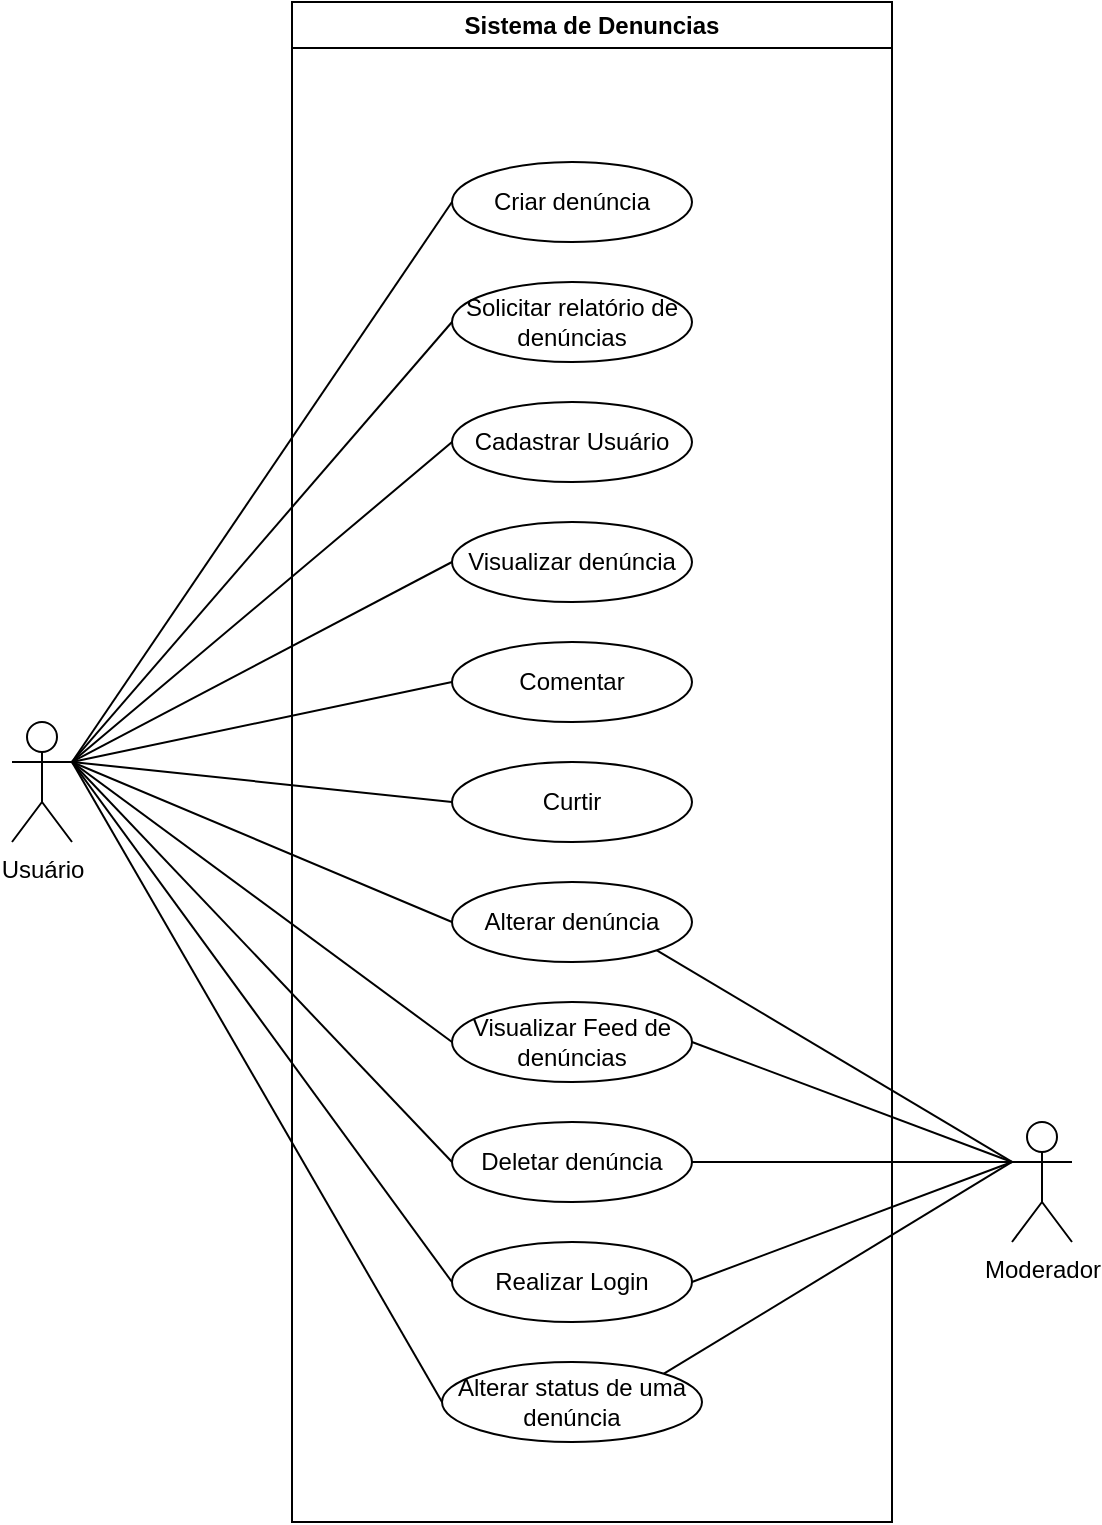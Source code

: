 <mxfile version="24.2.1" type="github">
  <diagram name="Página-1" id="gTYhepTF-UGLIyL8_KFd">
    <mxGraphModel dx="1290" dy="557" grid="1" gridSize="10" guides="1" tooltips="1" connect="1" arrows="1" fold="1" page="1" pageScale="1" pageWidth="1169" pageHeight="1654" math="0" shadow="0">
      <root>
        <mxCell id="0" />
        <mxCell id="1" parent="0" />
        <mxCell id="0iaCH0QJhydmnR3I2TVo-1" value="Moderador" style="shape=umlActor;verticalLabelPosition=bottom;verticalAlign=top;html=1;outlineConnect=0;" parent="1" vertex="1">
          <mxGeometry x="590" y="760" width="30" height="60" as="geometry" />
        </mxCell>
        <mxCell id="0iaCH0QJhydmnR3I2TVo-2" value="Usuário" style="shape=umlActor;verticalLabelPosition=bottom;verticalAlign=top;html=1;outlineConnect=0;" parent="1" vertex="1">
          <mxGeometry x="90" y="560" width="30" height="60" as="geometry" />
        </mxCell>
        <mxCell id="0iaCH0QJhydmnR3I2TVo-5" value="Criar denúncia" style="ellipse;whiteSpace=wrap;html=1;align=center;" parent="1" vertex="1">
          <mxGeometry x="310" y="280" width="120" height="40" as="geometry" />
        </mxCell>
        <mxCell id="0iaCH0QJhydmnR3I2TVo-6" value="Realizar Login" style="ellipse;whiteSpace=wrap;html=1;align=center;" parent="1" vertex="1">
          <mxGeometry x="310" y="820" width="120" height="40" as="geometry" />
        </mxCell>
        <mxCell id="0iaCH0QJhydmnR3I2TVo-7" value="Visualizar Feed de denúncias" style="ellipse;whiteSpace=wrap;html=1;align=center;" parent="1" vertex="1">
          <mxGeometry x="310" y="700" width="120" height="40" as="geometry" />
        </mxCell>
        <mxCell id="0iaCH0QJhydmnR3I2TVo-8" value="Deletar denúncia" style="ellipse;whiteSpace=wrap;html=1;align=center;" parent="1" vertex="1">
          <mxGeometry x="310" y="760" width="120" height="40" as="geometry" />
        </mxCell>
        <mxCell id="0iaCH0QJhydmnR3I2TVo-9" value="Cadastrar Usuário" style="ellipse;whiteSpace=wrap;html=1;align=center;" parent="1" vertex="1">
          <mxGeometry x="310" y="400" width="120" height="40" as="geometry" />
        </mxCell>
        <mxCell id="0iaCH0QJhydmnR3I2TVo-10" value="Alterar denúncia" style="ellipse;whiteSpace=wrap;html=1;align=center;" parent="1" vertex="1">
          <mxGeometry x="310" y="640" width="120" height="40" as="geometry" />
        </mxCell>
        <mxCell id="0iaCH0QJhydmnR3I2TVo-11" value="Visualizar denúncia" style="ellipse;whiteSpace=wrap;html=1;align=center;" parent="1" vertex="1">
          <mxGeometry x="310" y="460" width="120" height="40" as="geometry" />
        </mxCell>
        <mxCell id="0iaCH0QJhydmnR3I2TVo-12" value="Solicitar relatório de denúncias" style="ellipse;whiteSpace=wrap;html=1;align=center;" parent="1" vertex="1">
          <mxGeometry x="310" y="340" width="120" height="40" as="geometry" />
        </mxCell>
        <mxCell id="0iaCH0QJhydmnR3I2TVo-13" value="" style="endArrow=none;html=1;rounded=0;entryX=0;entryY=0.5;entryDx=0;entryDy=0;exitX=1;exitY=0.333;exitDx=0;exitDy=0;exitPerimeter=0;" parent="1" source="0iaCH0QJhydmnR3I2TVo-2" target="0iaCH0QJhydmnR3I2TVo-5" edge="1">
          <mxGeometry width="50" height="50" relative="1" as="geometry">
            <mxPoint x="170" y="410" as="sourcePoint" />
            <mxPoint x="240" y="390" as="targetPoint" />
          </mxGeometry>
        </mxCell>
        <mxCell id="0iaCH0QJhydmnR3I2TVo-14" value="" style="endArrow=none;html=1;rounded=0;entryX=0;entryY=0.5;entryDx=0;entryDy=0;exitX=1;exitY=0.333;exitDx=0;exitDy=0;exitPerimeter=0;" parent="1" source="0iaCH0QJhydmnR3I2TVo-2" target="0iaCH0QJhydmnR3I2TVo-6" edge="1">
          <mxGeometry width="50" height="50" relative="1" as="geometry">
            <mxPoint x="170" y="410" as="sourcePoint" />
            <mxPoint x="320" y="310" as="targetPoint" />
          </mxGeometry>
        </mxCell>
        <mxCell id="0iaCH0QJhydmnR3I2TVo-15" value="" style="endArrow=none;html=1;rounded=0;exitX=1;exitY=0.333;exitDx=0;exitDy=0;exitPerimeter=0;entryX=0;entryY=0.5;entryDx=0;entryDy=0;" parent="1" source="0iaCH0QJhydmnR3I2TVo-2" target="0iaCH0QJhydmnR3I2TVo-7" edge="1">
          <mxGeometry width="50" height="50" relative="1" as="geometry">
            <mxPoint x="170" y="410" as="sourcePoint" />
            <mxPoint x="320" y="370" as="targetPoint" />
          </mxGeometry>
        </mxCell>
        <mxCell id="0iaCH0QJhydmnR3I2TVo-16" value="" style="endArrow=none;html=1;rounded=0;entryX=0;entryY=0.5;entryDx=0;entryDy=0;exitX=1;exitY=0.333;exitDx=0;exitDy=0;exitPerimeter=0;" parent="1" source="0iaCH0QJhydmnR3I2TVo-2" target="0iaCH0QJhydmnR3I2TVo-9" edge="1">
          <mxGeometry width="50" height="50" relative="1" as="geometry">
            <mxPoint x="170" y="410" as="sourcePoint" />
            <mxPoint x="320" y="430" as="targetPoint" />
          </mxGeometry>
        </mxCell>
        <mxCell id="0iaCH0QJhydmnR3I2TVo-17" value="" style="endArrow=none;html=1;rounded=0;entryX=0;entryY=0.5;entryDx=0;entryDy=0;exitX=1;exitY=0.333;exitDx=0;exitDy=0;exitPerimeter=0;" parent="1" source="0iaCH0QJhydmnR3I2TVo-2" target="0iaCH0QJhydmnR3I2TVo-8" edge="1">
          <mxGeometry width="50" height="50" relative="1" as="geometry">
            <mxPoint x="170" y="410" as="sourcePoint" />
            <mxPoint x="320" y="490" as="targetPoint" />
          </mxGeometry>
        </mxCell>
        <mxCell id="0iaCH0QJhydmnR3I2TVo-18" value="" style="endArrow=none;html=1;rounded=0;entryX=0;entryY=0.5;entryDx=0;entryDy=0;exitX=1;exitY=0.333;exitDx=0;exitDy=0;exitPerimeter=0;" parent="1" source="0iaCH0QJhydmnR3I2TVo-2" target="0iaCH0QJhydmnR3I2TVo-10" edge="1">
          <mxGeometry width="50" height="50" relative="1" as="geometry">
            <mxPoint x="170" y="410" as="sourcePoint" />
            <mxPoint x="300" y="560" as="targetPoint" />
          </mxGeometry>
        </mxCell>
        <mxCell id="0iaCH0QJhydmnR3I2TVo-19" value="" style="endArrow=none;html=1;rounded=0;entryX=0;entryY=0.5;entryDx=0;entryDy=0;exitX=1;exitY=0.333;exitDx=0;exitDy=0;exitPerimeter=0;" parent="1" source="0iaCH0QJhydmnR3I2TVo-2" target="0iaCH0QJhydmnR3I2TVo-11" edge="1">
          <mxGeometry width="50" height="50" relative="1" as="geometry">
            <mxPoint x="170" y="410" as="sourcePoint" />
            <mxPoint x="300" y="625" as="targetPoint" />
          </mxGeometry>
        </mxCell>
        <mxCell id="0iaCH0QJhydmnR3I2TVo-20" value="" style="endArrow=none;html=1;rounded=0;entryX=0;entryY=0.5;entryDx=0;entryDy=0;exitX=1;exitY=0.333;exitDx=0;exitDy=0;exitPerimeter=0;" parent="1" source="0iaCH0QJhydmnR3I2TVo-2" target="0iaCH0QJhydmnR3I2TVo-12" edge="1">
          <mxGeometry width="50" height="50" relative="1" as="geometry">
            <mxPoint x="170" y="410" as="sourcePoint" />
            <mxPoint x="300" y="700" as="targetPoint" />
          </mxGeometry>
        </mxCell>
        <mxCell id="0iaCH0QJhydmnR3I2TVo-21" value="" style="endArrow=none;html=1;rounded=0;exitX=1;exitY=0.5;exitDx=0;exitDy=0;entryX=0;entryY=0.333;entryDx=0;entryDy=0;entryPerimeter=0;" parent="1" source="0iaCH0QJhydmnR3I2TVo-6" target="0iaCH0QJhydmnR3I2TVo-1" edge="1">
          <mxGeometry width="50" height="50" relative="1" as="geometry">
            <mxPoint x="540" y="490" as="sourcePoint" />
            <mxPoint x="580" y="580" as="targetPoint" />
          </mxGeometry>
        </mxCell>
        <mxCell id="0iaCH0QJhydmnR3I2TVo-22" value="" style="endArrow=none;html=1;rounded=0;exitX=1;exitY=0.5;exitDx=0;exitDy=0;entryX=0;entryY=0.333;entryDx=0;entryDy=0;entryPerimeter=0;" parent="1" source="0iaCH0QJhydmnR3I2TVo-7" target="0iaCH0QJhydmnR3I2TVo-1" edge="1">
          <mxGeometry width="50" height="50" relative="1" as="geometry">
            <mxPoint x="440" y="370" as="sourcePoint" />
            <mxPoint x="580" y="580" as="targetPoint" />
          </mxGeometry>
        </mxCell>
        <mxCell id="0iaCH0QJhydmnR3I2TVo-23" value="" style="endArrow=none;html=1;rounded=0;exitX=1;exitY=0.5;exitDx=0;exitDy=0;entryX=0;entryY=0.333;entryDx=0;entryDy=0;entryPerimeter=0;" parent="1" source="0iaCH0QJhydmnR3I2TVo-8" target="0iaCH0QJhydmnR3I2TVo-1" edge="1">
          <mxGeometry width="50" height="50" relative="1" as="geometry">
            <mxPoint x="440" y="430" as="sourcePoint" />
            <mxPoint x="580" y="580" as="targetPoint" />
          </mxGeometry>
        </mxCell>
        <mxCell id="0iaCH0QJhydmnR3I2TVo-24" value="" style="endArrow=none;html=1;rounded=0;exitX=1;exitY=1;exitDx=0;exitDy=0;entryX=0;entryY=0.333;entryDx=0;entryDy=0;entryPerimeter=0;" parent="1" source="0iaCH0QJhydmnR3I2TVo-10" target="0iaCH0QJhydmnR3I2TVo-1" edge="1">
          <mxGeometry width="50" height="50" relative="1" as="geometry">
            <mxPoint x="450" y="440" as="sourcePoint" />
            <mxPoint x="580" y="580" as="targetPoint" />
          </mxGeometry>
        </mxCell>
        <mxCell id="0iaCH0QJhydmnR3I2TVo-25" value="Alterar status de uma denúncia" style="ellipse;whiteSpace=wrap;html=1;align=center;" parent="1" vertex="1">
          <mxGeometry x="305" y="880" width="130" height="40" as="geometry" />
        </mxCell>
        <mxCell id="0iaCH0QJhydmnR3I2TVo-26" value="" style="endArrow=none;html=1;rounded=0;exitX=1;exitY=0;exitDx=0;exitDy=0;entryX=0;entryY=0.333;entryDx=0;entryDy=0;entryPerimeter=0;" parent="1" source="0iaCH0QJhydmnR3I2TVo-25" target="0iaCH0QJhydmnR3I2TVo-1" edge="1">
          <mxGeometry width="50" height="50" relative="1" as="geometry">
            <mxPoint x="440" y="610" as="sourcePoint" />
            <mxPoint x="580" y="580" as="targetPoint" />
          </mxGeometry>
        </mxCell>
        <mxCell id="0iaCH0QJhydmnR3I2TVo-31" value="" style="endArrow=none;html=1;rounded=0;exitX=0;exitY=0.5;exitDx=0;exitDy=0;entryX=1;entryY=0.333;entryDx=0;entryDy=0;entryPerimeter=0;" parent="1" source="0iaCH0QJhydmnR3I2TVo-25" target="0iaCH0QJhydmnR3I2TVo-2" edge="1">
          <mxGeometry width="50" height="50" relative="1" as="geometry">
            <mxPoint x="180" y="740" as="sourcePoint" />
            <mxPoint x="170" y="410" as="targetPoint" />
          </mxGeometry>
        </mxCell>
        <mxCell id="mjeEMUs552SAfgoRd7oV-1" value="Comentar" style="ellipse;whiteSpace=wrap;html=1;align=center;" parent="1" vertex="1">
          <mxGeometry x="310" y="520" width="120" height="40" as="geometry" />
        </mxCell>
        <mxCell id="mjeEMUs552SAfgoRd7oV-2" value="Curtir" style="ellipse;whiteSpace=wrap;html=1;align=center;" parent="1" vertex="1">
          <mxGeometry x="310" y="580" width="120" height="40" as="geometry" />
        </mxCell>
        <mxCell id="mjeEMUs552SAfgoRd7oV-3" value="" style="endArrow=none;html=1;rounded=0;entryX=0;entryY=0.5;entryDx=0;entryDy=0;exitX=1;exitY=0.333;exitDx=0;exitDy=0;exitPerimeter=0;" parent="1" source="0iaCH0QJhydmnR3I2TVo-2" target="mjeEMUs552SAfgoRd7oV-1" edge="1">
          <mxGeometry width="50" height="50" relative="1" as="geometry">
            <mxPoint x="170" y="410" as="sourcePoint" />
            <mxPoint x="300" y="870" as="targetPoint" />
          </mxGeometry>
        </mxCell>
        <mxCell id="mjeEMUs552SAfgoRd7oV-4" value="" style="endArrow=none;html=1;rounded=0;entryX=0;entryY=0.5;entryDx=0;entryDy=0;exitX=1;exitY=0.333;exitDx=0;exitDy=0;exitPerimeter=0;" parent="1" source="0iaCH0QJhydmnR3I2TVo-2" target="mjeEMUs552SAfgoRd7oV-2" edge="1">
          <mxGeometry width="50" height="50" relative="1" as="geometry">
            <mxPoint x="170" y="410" as="sourcePoint" />
            <mxPoint x="300" y="920" as="targetPoint" />
          </mxGeometry>
        </mxCell>
        <mxCell id="mjeEMUs552SAfgoRd7oV-5" style="edgeStyle=orthogonalEdgeStyle;rounded=0;orthogonalLoop=1;jettySize=auto;html=1;exitX=0.5;exitY=1;exitDx=0;exitDy=0;" parent="1" source="0iaCH0QJhydmnR3I2TVo-7" target="0iaCH0QJhydmnR3I2TVo-7" edge="1">
          <mxGeometry relative="1" as="geometry" />
        </mxCell>
        <mxCell id="9zT3mG4KYW1sw9qfANXD-4" value="Sistema de Denuncias" style="swimlane;whiteSpace=wrap;html=1;" vertex="1" parent="1">
          <mxGeometry x="230" y="200" width="300" height="760" as="geometry" />
        </mxCell>
      </root>
    </mxGraphModel>
  </diagram>
</mxfile>
